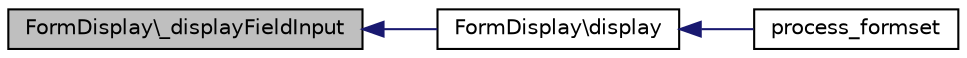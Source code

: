 digraph G
{
  edge [fontname="Helvetica",fontsize="10",labelfontname="Helvetica",labelfontsize="10"];
  node [fontname="Helvetica",fontsize="10",shape=record];
  rankdir="LR";
  Node1 [label="FormDisplay\\_displayFieldInput",height=0.2,width=0.4,color="black", fillcolor="grey75", style="filled" fontcolor="black"];
  Node1 -> Node2 [dir="back",color="midnightblue",fontsize="10",style="solid",fontname="Helvetica"];
  Node2 [label="FormDisplay\\display",height=0.2,width=0.4,color="black", fillcolor="white", style="filled",URL="$classFormDisplay.html#a51ce2f78d5b03fbff31e861fbb342d54",tooltip="Outputs HTML for forms."];
  Node2 -> Node3 [dir="back",color="midnightblue",fontsize="10",style="solid",fontname="Helvetica"];
  Node3 [label="process_formset",height=0.2,width=0.4,color="black", fillcolor="white", style="filled",URL="$form__processing_8lib_8php.html#a5e8f18d9567ad7721a7d713dffea63a1",tooltip="Processes forms registered in $form_display, handles error correction."];
}
